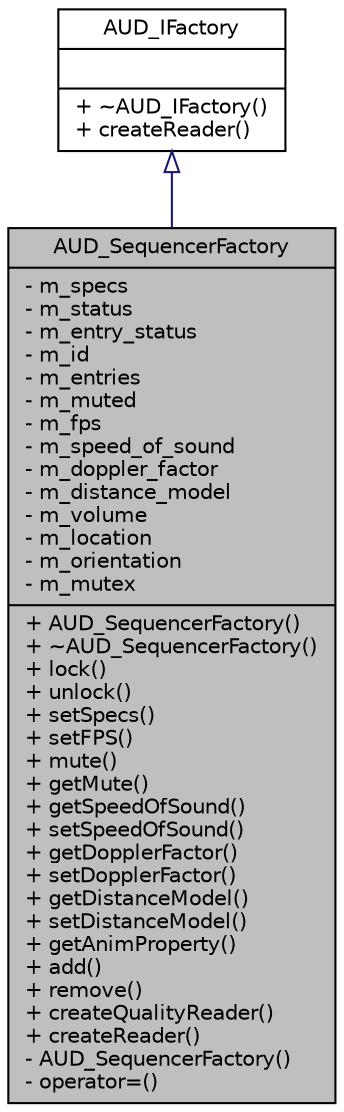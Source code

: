 digraph G
{
  edge [fontname="Helvetica",fontsize="10",labelfontname="Helvetica",labelfontsize="10"];
  node [fontname="Helvetica",fontsize="10",shape=record];
  Node1 [label="{AUD_SequencerFactory\n|- m_specs\l- m_status\l- m_entry_status\l- m_id\l- m_entries\l- m_muted\l- m_fps\l- m_speed_of_sound\l- m_doppler_factor\l- m_distance_model\l- m_volume\l- m_location\l- m_orientation\l- m_mutex\l|+ AUD_SequencerFactory()\l+ ~AUD_SequencerFactory()\l+ lock()\l+ unlock()\l+ setSpecs()\l+ setFPS()\l+ mute()\l+ getMute()\l+ getSpeedOfSound()\l+ setSpeedOfSound()\l+ getDopplerFactor()\l+ setDopplerFactor()\l+ getDistanceModel()\l+ setDistanceModel()\l+ getAnimProperty()\l+ add()\l+ remove()\l+ createQualityReader()\l+ createReader()\l- AUD_SequencerFactory()\l- operator=()\l}",height=0.2,width=0.4,color="black", fillcolor="grey75", style="filled" fontcolor="black"];
  Node2 -> Node1 [dir=back,color="midnightblue",fontsize="10",style="solid",arrowtail="empty",fontname="Helvetica"];
  Node2 [label="{AUD_IFactory\n||+ ~AUD_IFactory()\l+ createReader()\l}",height=0.2,width=0.4,color="black", fillcolor="white", style="filled",URL="$db/d97/classAUD__IFactory.html"];
}
